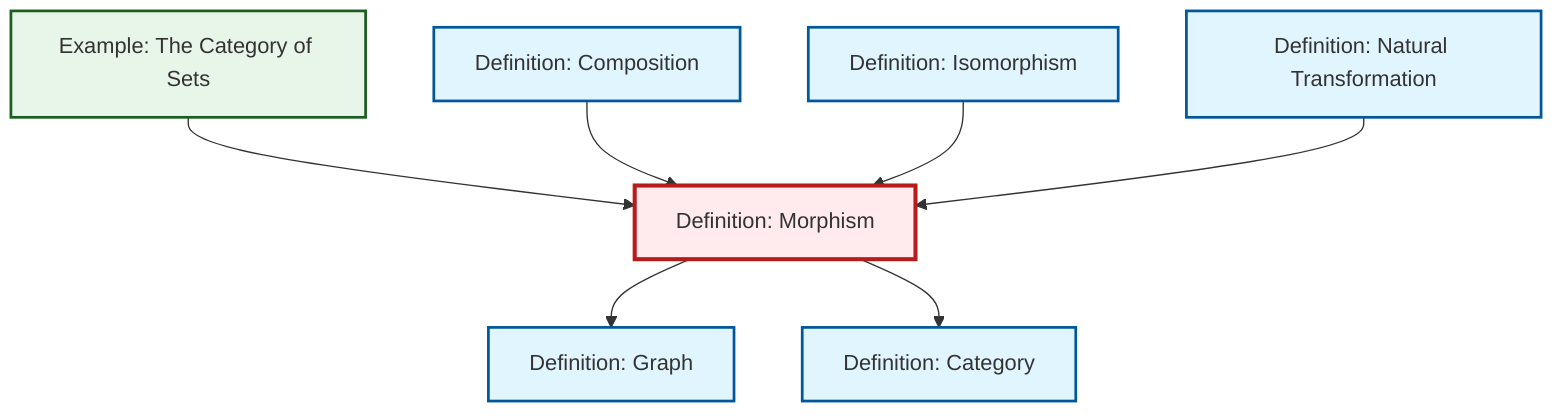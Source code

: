 graph TD
    classDef definition fill:#e1f5fe,stroke:#01579b,stroke-width:2px
    classDef theorem fill:#f3e5f5,stroke:#4a148c,stroke-width:2px
    classDef axiom fill:#fff3e0,stroke:#e65100,stroke-width:2px
    classDef example fill:#e8f5e9,stroke:#1b5e20,stroke-width:2px
    classDef current fill:#ffebee,stroke:#b71c1c,stroke-width:3px
    def-natural-transformation["Definition: Natural Transformation"]:::definition
    def-morphism["Definition: Morphism"]:::definition
    def-category["Definition: Category"]:::definition
    ex-set-category["Example: The Category of Sets"]:::example
    def-composition["Definition: Composition"]:::definition
    def-graph["Definition: Graph"]:::definition
    def-isomorphism["Definition: Isomorphism"]:::definition
    ex-set-category --> def-morphism
    def-composition --> def-morphism
    def-morphism --> def-graph
    def-isomorphism --> def-morphism
    def-morphism --> def-category
    def-natural-transformation --> def-morphism
    class def-morphism current